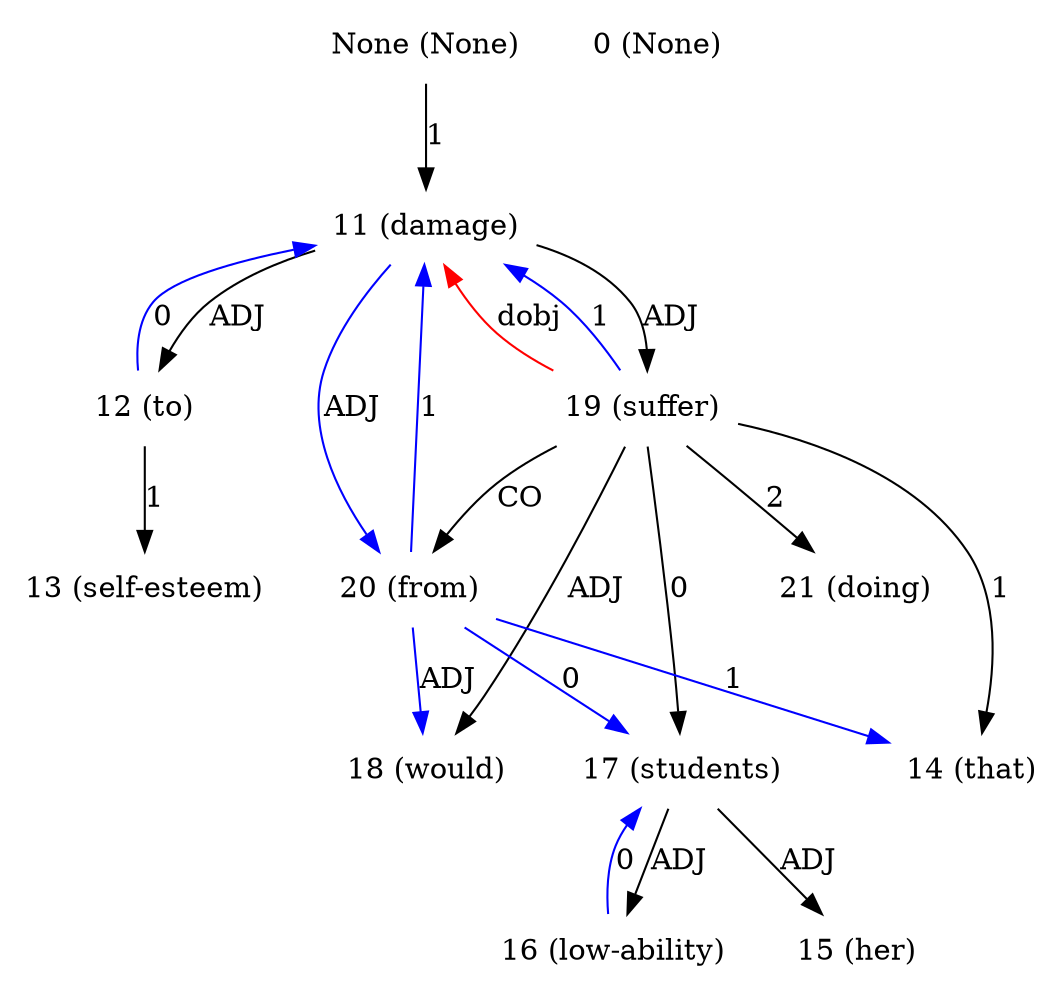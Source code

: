 digraph G{
edge [dir=forward]
node [shape=plaintext]

None [label="None (None)"]
None -> 11 [label="1"]
0 [label="0 (None)"]
11 [label="11 (damage)"]
11 -> 12 [label="ADJ"]
11 -> 19 [label="ADJ"]
11 -> 20 [label="ADJ", color="blue"]
19 -> 11 [label="dobj", color="red"]
12 [label="12 (to)"]
12 -> 13 [label="1"]
12 -> 11 [label="0", color="blue"]
13 [label="13 (self-esteem)"]
14 [label="14 (that)"]
15 [label="15 (her)"]
16 [label="16 (low-ability)"]
16 -> 17 [label="0", color="blue"]
17 [label="17 (students)"]
17 -> 15 [label="ADJ"]
17 -> 16 [label="ADJ"]
18 [label="18 (would)"]
19 [label="19 (suffer)"]
19 -> 14 [label="1"]
19 -> 11 [label="1", color="blue"]
19 -> 17 [label="0"]
19 -> 20 [label="CO"]
19 -> 21 [label="2"]
19 -> 18 [label="ADJ"]
20 [label="20 (from)"]
20 -> 14 [label="1", color="blue"]
20 -> 11 [label="1", color="blue"]
20 -> 17 [label="0", color="blue"]
20 -> 18 [label="ADJ", color="blue"]
21 [label="21 (doing)"]
}
